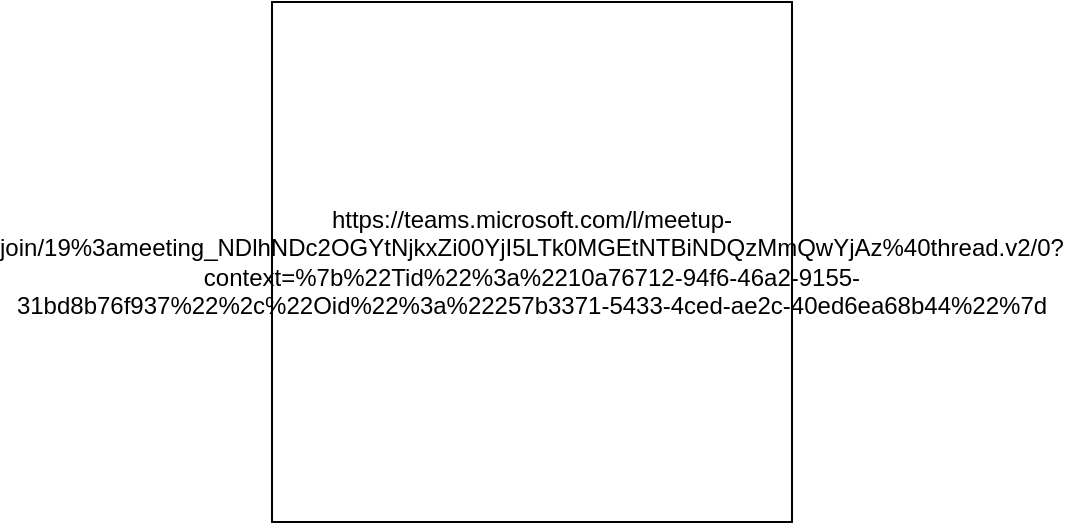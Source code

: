 <mxfile version="28.1.0">
  <diagram name="Página-1" id="LPzA1EdKOrGCX12UJips">
    <mxGraphModel dx="1426" dy="733" grid="1" gridSize="10" guides="1" tooltips="1" connect="1" arrows="1" fold="1" page="1" pageScale="1" pageWidth="827" pageHeight="1169" math="0" shadow="0">
      <root>
        <mxCell id="0" />
        <mxCell id="1" parent="0" />
        <mxCell id="fDY8WagoMxv6HgcgvUBz-1" value="https://teams.microsoft.com/l/meetup-join/19%3ameeting_NDlhNDc2OGYtNjkxZi00YjI5LTk0MGEtNTBiNDQzMmQwYjAz%40thread.v2/0?context=%7b%22Tid%22%3a%2210a76712-94f6-46a2-9155-31bd8b76f937%22%2c%22Oid%22%3a%22257b3371-5433-4ced-ae2c-40ed6ea68b44%22%7d" style="whiteSpace=wrap;html=1;aspect=fixed;" parent="1" vertex="1">
          <mxGeometry x="190" width="260" height="260" as="geometry" />
        </mxCell>
      </root>
    </mxGraphModel>
  </diagram>
</mxfile>
